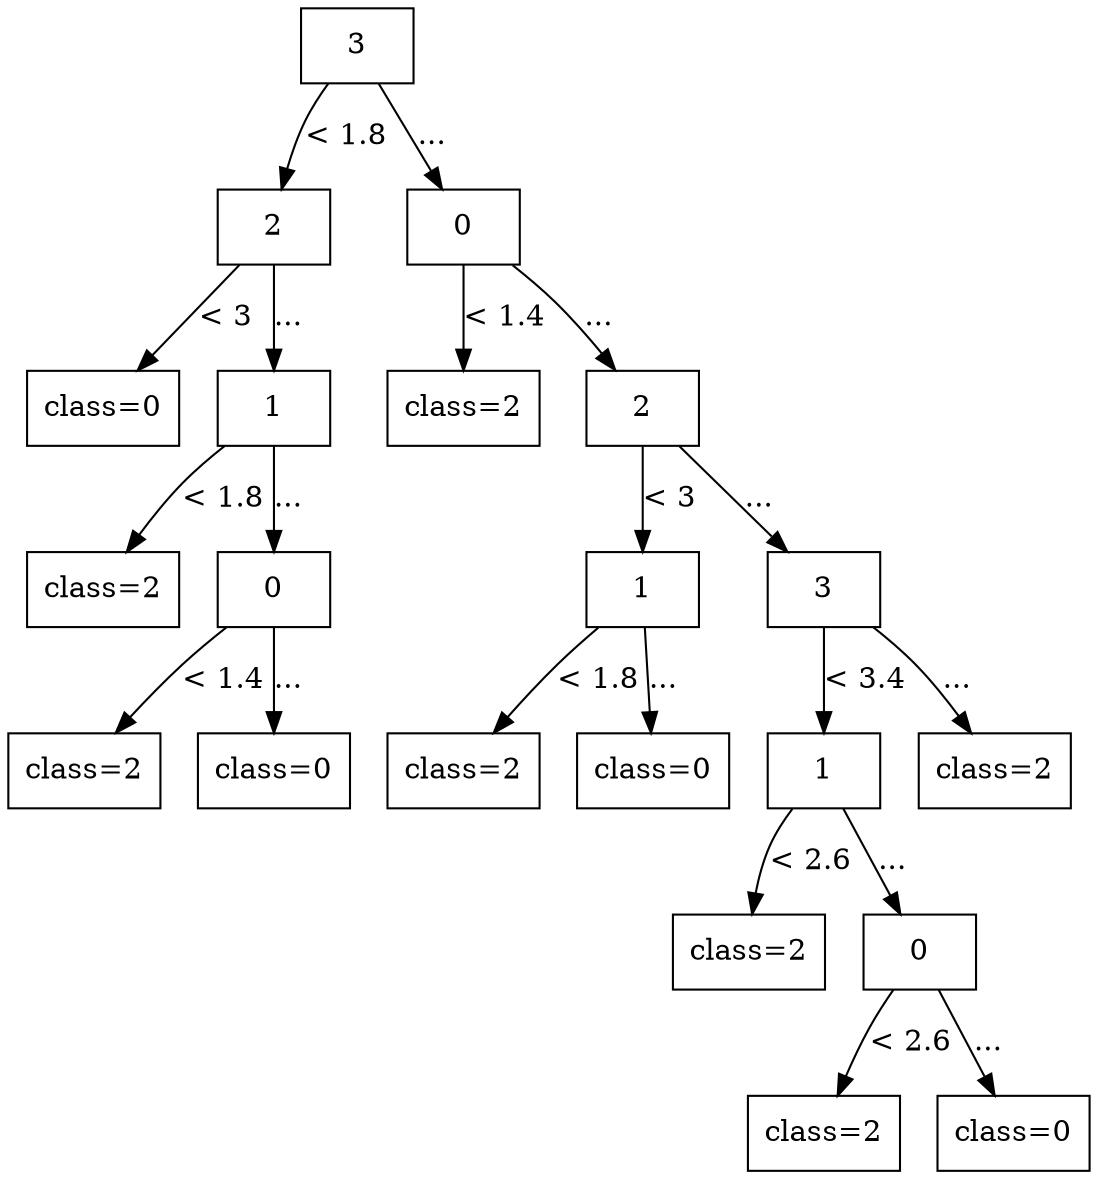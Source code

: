 digraph G {
node [shape=box];

0 [label="3"];

1 [label="2"];
8 [label="0"];

0 -> 1 [label="< 1.8"];
0 -> 8 [label="..."];

2 [label="class=0"];
3 [label="1"];
9 [label="class=2"];
10 [label="2"];

1 -> 2 [label="< 3"];
1 -> 3 [label="..."];
8 -> 9 [label="< 1.4"];
8 -> 10 [label="..."];

4 [label="class=2"];
5 [label="0"];
11 [label="1"];
14 [label="3"];

3 -> 4 [label="< 1.8"];
3 -> 5 [label="..."];
10 -> 11 [label="< 3"];
10 -> 14 [label="..."];

6 [label="class=2"];
7 [label="class=0"];
12 [label="class=2"];
13 [label="class=0"];
15 [label="1"];
20 [label="class=2"];

5 -> 6 [label="< 1.4"];
5 -> 7 [label="..."];
11 -> 12 [label="< 1.8"];
11 -> 13 [label="..."];
14 -> 15 [label="< 3.4"];
14 -> 20 [label="..."];

16 [label="class=2"];
17 [label="0"];

15 -> 16 [label="< 2.6"];
15 -> 17 [label="..."];

18 [label="class=2"];
19 [label="class=0"];

17 -> 18 [label="< 2.6"];
17 -> 19 [label="..."];

}